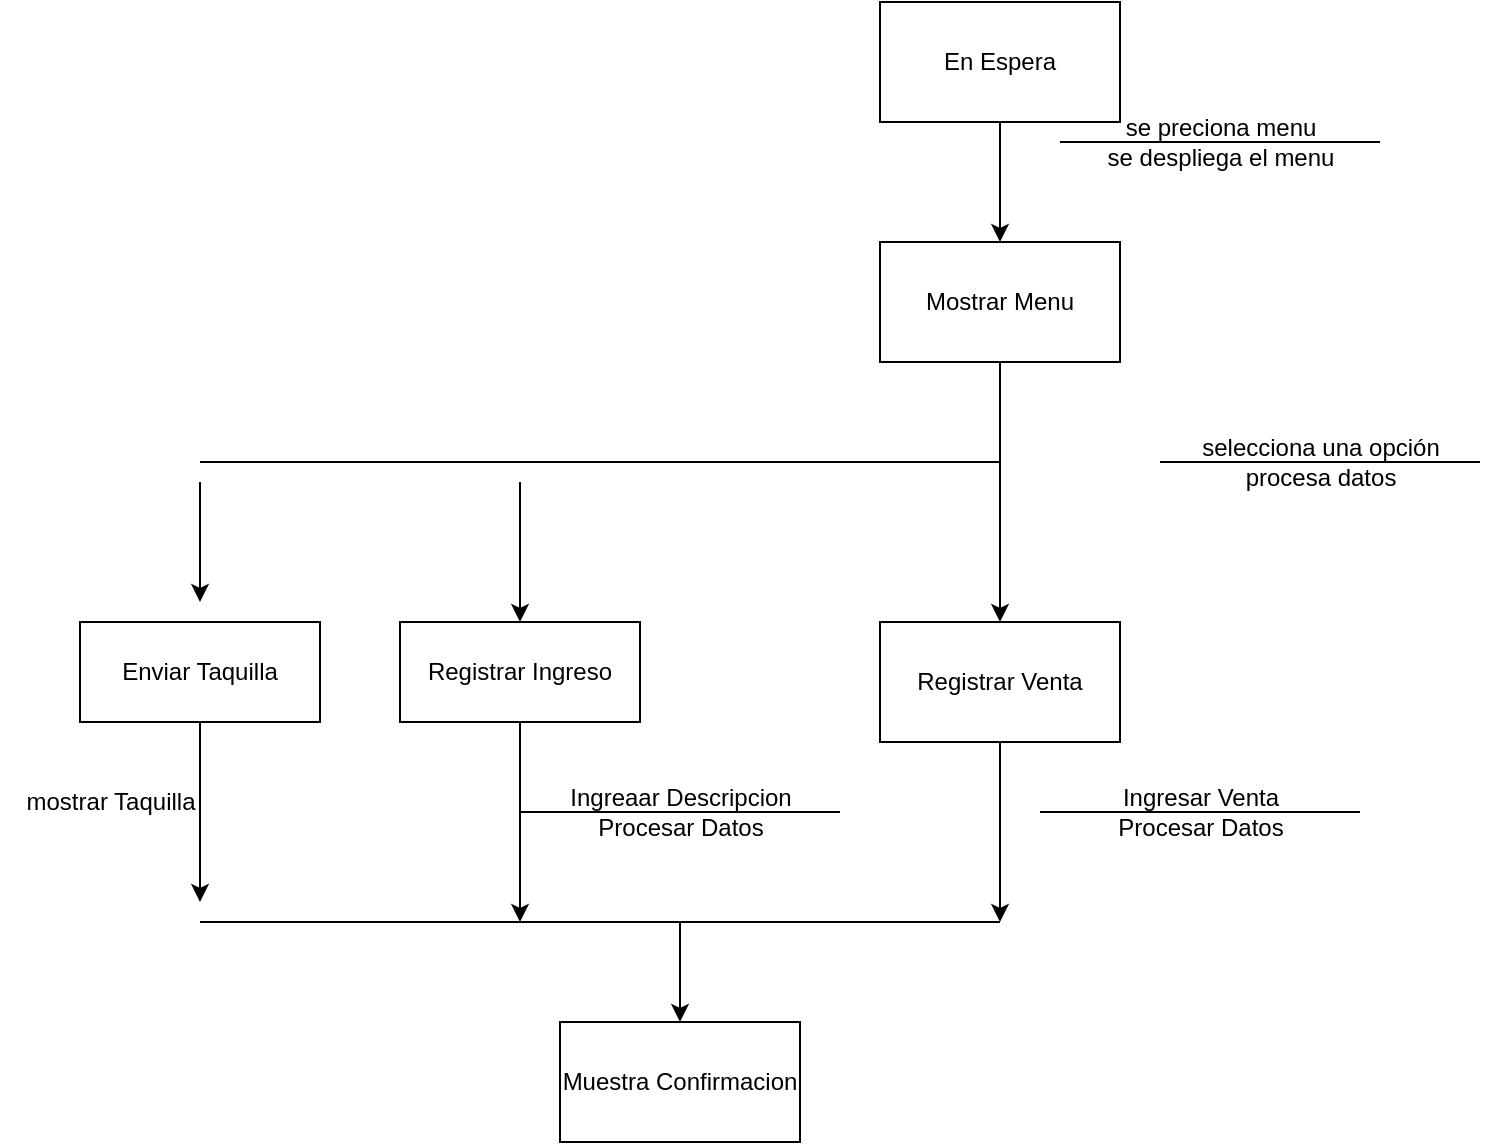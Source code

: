 <mxfile version="21.0.6" type="github">
  <diagram name="Página-1" id="dDxZZ1QTz9MJK-hzdLoZ">
    <mxGraphModel dx="1093" dy="565" grid="1" gridSize="10" guides="1" tooltips="1" connect="1" arrows="1" fold="1" page="1" pageScale="1" pageWidth="827" pageHeight="1169" math="0" shadow="0">
      <root>
        <mxCell id="0" />
        <mxCell id="1" parent="0" />
        <mxCell id="Hz7VOokaox7r2nNMYCPB-10" style="edgeStyle=orthogonalEdgeStyle;rounded=0;orthogonalLoop=1;jettySize=auto;html=1;" parent="1" source="Hz7VOokaox7r2nNMYCPB-2" target="Hz7VOokaox7r2nNMYCPB-3" edge="1">
          <mxGeometry relative="1" as="geometry" />
        </mxCell>
        <mxCell id="Hz7VOokaox7r2nNMYCPB-2" value="En Espera" style="rounded=0;whiteSpace=wrap;html=1;" parent="1" vertex="1">
          <mxGeometry x="540" y="180" width="120" height="60" as="geometry" />
        </mxCell>
        <mxCell id="Hz7VOokaox7r2nNMYCPB-9" style="edgeStyle=orthogonalEdgeStyle;rounded=0;orthogonalLoop=1;jettySize=auto;html=1;" parent="1" source="Hz7VOokaox7r2nNMYCPB-3" target="Hz7VOokaox7r2nNMYCPB-5" edge="1">
          <mxGeometry relative="1" as="geometry" />
        </mxCell>
        <mxCell id="Hz7VOokaox7r2nNMYCPB-3" value="Mostrar Menu" style="rounded=0;whiteSpace=wrap;html=1;" parent="1" vertex="1">
          <mxGeometry x="540" y="300" width="120" height="60" as="geometry" />
        </mxCell>
        <mxCell id="Hz7VOokaox7r2nNMYCPB-4" value="Muestra Confirmacion" style="rounded=0;whiteSpace=wrap;html=1;" parent="1" vertex="1">
          <mxGeometry x="380" y="690" width="120" height="60" as="geometry" />
        </mxCell>
        <mxCell id="Hz7VOokaox7r2nNMYCPB-11" style="edgeStyle=orthogonalEdgeStyle;rounded=0;orthogonalLoop=1;jettySize=auto;html=1;" parent="1" source="Hz7VOokaox7r2nNMYCPB-5" edge="1">
          <mxGeometry relative="1" as="geometry">
            <mxPoint x="600" y="640" as="targetPoint" />
          </mxGeometry>
        </mxCell>
        <mxCell id="Hz7VOokaox7r2nNMYCPB-5" value="Registrar Venta" style="rounded=0;whiteSpace=wrap;html=1;" parent="1" vertex="1">
          <mxGeometry x="540" y="490" width="120" height="60" as="geometry" />
        </mxCell>
        <mxCell id="Hz7VOokaox7r2nNMYCPB-12" style="edgeStyle=orthogonalEdgeStyle;rounded=0;orthogonalLoop=1;jettySize=auto;html=1;" parent="1" source="Hz7VOokaox7r2nNMYCPB-6" edge="1">
          <mxGeometry relative="1" as="geometry">
            <mxPoint x="360" y="640" as="targetPoint" />
            <Array as="points">
              <mxPoint x="360" y="640" />
            </Array>
          </mxGeometry>
        </mxCell>
        <mxCell id="Hz7VOokaox7r2nNMYCPB-6" value="Registrar Ingreso" style="rounded=0;whiteSpace=wrap;html=1;" parent="1" vertex="1">
          <mxGeometry x="300" y="490" width="120" height="50" as="geometry" />
        </mxCell>
        <mxCell id="Hz7VOokaox7r2nNMYCPB-13" value="" style="endArrow=classic;html=1;rounded=0;entryX=0.5;entryY=0;entryDx=0;entryDy=0;" parent="1" target="Hz7VOokaox7r2nNMYCPB-4" edge="1">
          <mxGeometry width="50" height="50" relative="1" as="geometry">
            <mxPoint x="440" y="640" as="sourcePoint" />
            <mxPoint x="450" y="620" as="targetPoint" />
          </mxGeometry>
        </mxCell>
        <mxCell id="Hz7VOokaox7r2nNMYCPB-14" value="" style="endArrow=none;html=1;rounded=0;" parent="1" edge="1">
          <mxGeometry width="50" height="50" relative="1" as="geometry">
            <mxPoint x="360" y="640" as="sourcePoint" />
            <mxPoint x="600" y="640" as="targetPoint" />
          </mxGeometry>
        </mxCell>
        <mxCell id="Hz7VOokaox7r2nNMYCPB-15" value="" style="endArrow=none;html=1;rounded=0;" parent="1" edge="1">
          <mxGeometry width="50" height="50" relative="1" as="geometry">
            <mxPoint x="360" y="410" as="sourcePoint" />
            <mxPoint x="600" y="410" as="targetPoint" />
          </mxGeometry>
        </mxCell>
        <mxCell id="Hz7VOokaox7r2nNMYCPB-16" value="" style="endArrow=classic;html=1;rounded=0;entryX=0.5;entryY=0;entryDx=0;entryDy=0;" parent="1" target="Hz7VOokaox7r2nNMYCPB-6" edge="1">
          <mxGeometry width="50" height="50" relative="1" as="geometry">
            <mxPoint x="360" y="420" as="sourcePoint" />
            <mxPoint x="550" y="360" as="targetPoint" />
          </mxGeometry>
        </mxCell>
        <mxCell id="Hz7VOokaox7r2nNMYCPB-17" value="se preciona menu&lt;br&gt;se despliega el menu" style="text;html=1;align=center;verticalAlign=middle;resizable=0;points=[];autosize=1;strokeColor=none;fillColor=none;" parent="1" vertex="1">
          <mxGeometry x="640" y="230" width="140" height="40" as="geometry" />
        </mxCell>
        <mxCell id="Hz7VOokaox7r2nNMYCPB-18" value="" style="endArrow=none;html=1;rounded=0;" parent="1" edge="1">
          <mxGeometry width="50" height="50" relative="1" as="geometry">
            <mxPoint x="630" y="250" as="sourcePoint" />
            <mxPoint x="790" y="250" as="targetPoint" />
          </mxGeometry>
        </mxCell>
        <mxCell id="Hz7VOokaox7r2nNMYCPB-19" value="selecciona una opción&lt;br&gt;procesa datos" style="text;html=1;align=center;verticalAlign=middle;resizable=0;points=[];autosize=1;strokeColor=none;fillColor=none;" parent="1" vertex="1">
          <mxGeometry x="690" y="390" width="140" height="40" as="geometry" />
        </mxCell>
        <mxCell id="Hz7VOokaox7r2nNMYCPB-20" value="" style="endArrow=none;html=1;rounded=0;" parent="1" edge="1">
          <mxGeometry width="50" height="50" relative="1" as="geometry">
            <mxPoint x="680" y="410" as="sourcePoint" />
            <mxPoint x="840" y="410" as="targetPoint" />
          </mxGeometry>
        </mxCell>
        <mxCell id="Hz7VOokaox7r2nNMYCPB-21" value="Ingresar Venta&lt;br&gt;Procesar Datos" style="text;html=1;align=center;verticalAlign=middle;resizable=0;points=[];autosize=1;strokeColor=none;fillColor=none;" parent="1" vertex="1">
          <mxGeometry x="645" y="565" width="110" height="40" as="geometry" />
        </mxCell>
        <mxCell id="Hz7VOokaox7r2nNMYCPB-22" value="" style="endArrow=none;html=1;rounded=0;" parent="1" edge="1">
          <mxGeometry width="50" height="50" relative="1" as="geometry">
            <mxPoint x="620" y="585" as="sourcePoint" />
            <mxPoint x="780" y="585" as="targetPoint" />
          </mxGeometry>
        </mxCell>
        <mxCell id="Hz7VOokaox7r2nNMYCPB-23" value="Ingreaar Descripcion&lt;br&gt;Procesar Datos" style="text;html=1;align=center;verticalAlign=middle;resizable=0;points=[];autosize=1;strokeColor=none;fillColor=none;" parent="1" vertex="1">
          <mxGeometry x="375" y="565" width="130" height="40" as="geometry" />
        </mxCell>
        <mxCell id="Hz7VOokaox7r2nNMYCPB-24" value="" style="endArrow=none;html=1;rounded=0;" parent="1" edge="1">
          <mxGeometry width="50" height="50" relative="1" as="geometry">
            <mxPoint x="360" y="585" as="sourcePoint" />
            <mxPoint x="520" y="585" as="targetPoint" />
          </mxGeometry>
        </mxCell>
        <mxCell id="AEgT-uSmMvwuQDa-rCHV-1" value="Enviar Taquilla" style="rounded=0;whiteSpace=wrap;html=1;" vertex="1" parent="1">
          <mxGeometry x="140" y="490" width="120" height="50" as="geometry" />
        </mxCell>
        <mxCell id="AEgT-uSmMvwuQDa-rCHV-2" value="" style="endArrow=none;html=1;rounded=0;" edge="1" parent="1">
          <mxGeometry width="50" height="50" relative="1" as="geometry">
            <mxPoint x="200" y="410" as="sourcePoint" />
            <mxPoint x="360" y="410" as="targetPoint" />
          </mxGeometry>
        </mxCell>
        <mxCell id="AEgT-uSmMvwuQDa-rCHV-3" value="" style="endArrow=classic;html=1;rounded=0;" edge="1" parent="1">
          <mxGeometry width="50" height="50" relative="1" as="geometry">
            <mxPoint x="200" y="420" as="sourcePoint" />
            <mxPoint x="200" y="480" as="targetPoint" />
          </mxGeometry>
        </mxCell>
        <mxCell id="AEgT-uSmMvwuQDa-rCHV-4" value="mostrar Taquilla" style="text;html=1;align=center;verticalAlign=middle;resizable=0;points=[];autosize=1;strokeColor=none;fillColor=none;" vertex="1" parent="1">
          <mxGeometry x="100" y="565" width="110" height="30" as="geometry" />
        </mxCell>
        <mxCell id="AEgT-uSmMvwuQDa-rCHV-6" value="" style="endArrow=classic;html=1;rounded=0;exitX=0.5;exitY=1;exitDx=0;exitDy=0;" edge="1" parent="1" source="AEgT-uSmMvwuQDa-rCHV-1">
          <mxGeometry width="50" height="50" relative="1" as="geometry">
            <mxPoint x="250" y="670" as="sourcePoint" />
            <mxPoint x="200" y="630" as="targetPoint" />
          </mxGeometry>
        </mxCell>
        <mxCell id="AEgT-uSmMvwuQDa-rCHV-7" value="" style="endArrow=none;html=1;rounded=0;" edge="1" parent="1">
          <mxGeometry width="50" height="50" relative="1" as="geometry">
            <mxPoint x="200" y="640" as="sourcePoint" />
            <mxPoint x="360" y="640" as="targetPoint" />
          </mxGeometry>
        </mxCell>
      </root>
    </mxGraphModel>
  </diagram>
</mxfile>
